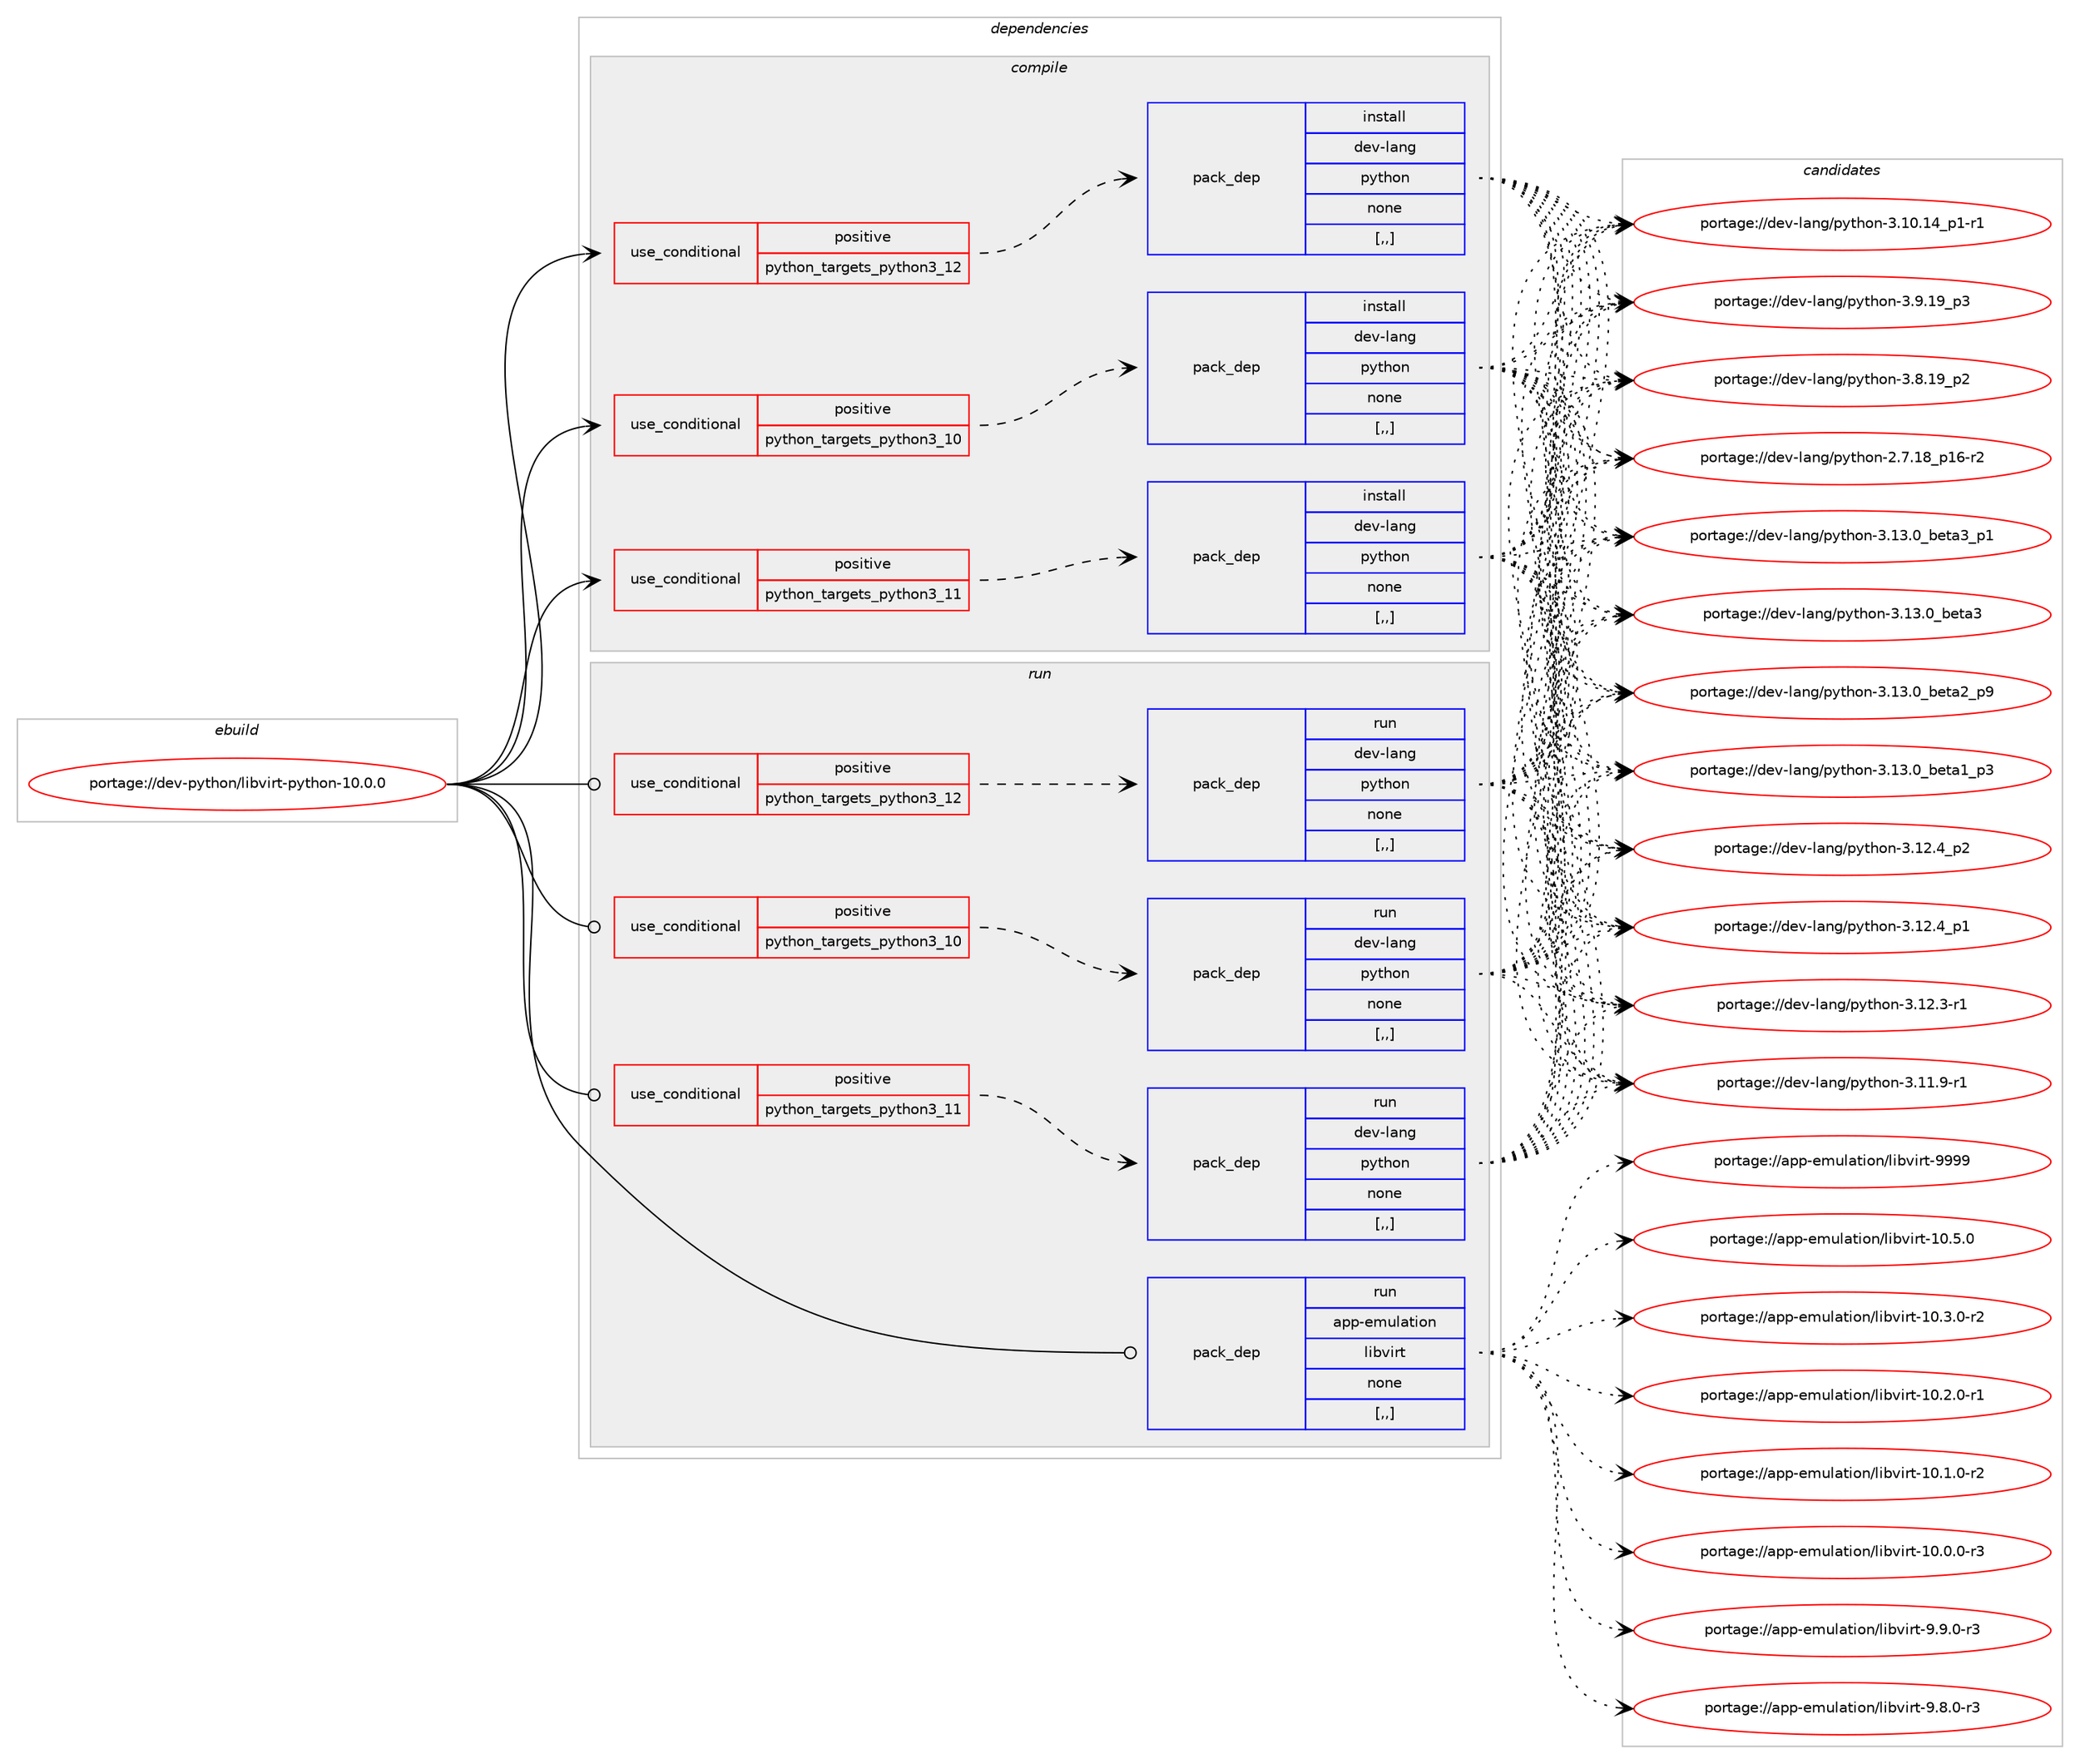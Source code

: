 digraph prolog {

# *************
# Graph options
# *************

newrank=true;
concentrate=true;
compound=true;
graph [rankdir=LR,fontname=Helvetica,fontsize=10,ranksep=1.5];#, ranksep=2.5, nodesep=0.2];
edge  [arrowhead=vee];
node  [fontname=Helvetica,fontsize=10];

# **********
# The ebuild
# **********

subgraph cluster_leftcol {
color=gray;
rank=same;
label=<<i>ebuild</i>>;
id [label="portage://dev-python/libvirt-python-10.0.0", color=red, width=4, href="../dev-python/libvirt-python-10.0.0.svg"];
}

# ****************
# The dependencies
# ****************

subgraph cluster_midcol {
color=gray;
label=<<i>dependencies</i>>;
subgraph cluster_compile {
fillcolor="#eeeeee";
style=filled;
label=<<i>compile</i>>;
subgraph cond34023 {
dependency149132 [label=<<TABLE BORDER="0" CELLBORDER="1" CELLSPACING="0" CELLPADDING="4"><TR><TD ROWSPAN="3" CELLPADDING="10">use_conditional</TD></TR><TR><TD>positive</TD></TR><TR><TD>python_targets_python3_10</TD></TR></TABLE>>, shape=none, color=red];
subgraph pack113874 {
dependency149133 [label=<<TABLE BORDER="0" CELLBORDER="1" CELLSPACING="0" CELLPADDING="4" WIDTH="220"><TR><TD ROWSPAN="6" CELLPADDING="30">pack_dep</TD></TR><TR><TD WIDTH="110">install</TD></TR><TR><TD>dev-lang</TD></TR><TR><TD>python</TD></TR><TR><TD>none</TD></TR><TR><TD>[,,]</TD></TR></TABLE>>, shape=none, color=blue];
}
dependency149132:e -> dependency149133:w [weight=20,style="dashed",arrowhead="vee"];
}
id:e -> dependency149132:w [weight=20,style="solid",arrowhead="vee"];
subgraph cond34024 {
dependency149134 [label=<<TABLE BORDER="0" CELLBORDER="1" CELLSPACING="0" CELLPADDING="4"><TR><TD ROWSPAN="3" CELLPADDING="10">use_conditional</TD></TR><TR><TD>positive</TD></TR><TR><TD>python_targets_python3_11</TD></TR></TABLE>>, shape=none, color=red];
subgraph pack113875 {
dependency149135 [label=<<TABLE BORDER="0" CELLBORDER="1" CELLSPACING="0" CELLPADDING="4" WIDTH="220"><TR><TD ROWSPAN="6" CELLPADDING="30">pack_dep</TD></TR><TR><TD WIDTH="110">install</TD></TR><TR><TD>dev-lang</TD></TR><TR><TD>python</TD></TR><TR><TD>none</TD></TR><TR><TD>[,,]</TD></TR></TABLE>>, shape=none, color=blue];
}
dependency149134:e -> dependency149135:w [weight=20,style="dashed",arrowhead="vee"];
}
id:e -> dependency149134:w [weight=20,style="solid",arrowhead="vee"];
subgraph cond34025 {
dependency149136 [label=<<TABLE BORDER="0" CELLBORDER="1" CELLSPACING="0" CELLPADDING="4"><TR><TD ROWSPAN="3" CELLPADDING="10">use_conditional</TD></TR><TR><TD>positive</TD></TR><TR><TD>python_targets_python3_12</TD></TR></TABLE>>, shape=none, color=red];
subgraph pack113876 {
dependency149137 [label=<<TABLE BORDER="0" CELLBORDER="1" CELLSPACING="0" CELLPADDING="4" WIDTH="220"><TR><TD ROWSPAN="6" CELLPADDING="30">pack_dep</TD></TR><TR><TD WIDTH="110">install</TD></TR><TR><TD>dev-lang</TD></TR><TR><TD>python</TD></TR><TR><TD>none</TD></TR><TR><TD>[,,]</TD></TR></TABLE>>, shape=none, color=blue];
}
dependency149136:e -> dependency149137:w [weight=20,style="dashed",arrowhead="vee"];
}
id:e -> dependency149136:w [weight=20,style="solid",arrowhead="vee"];
}
subgraph cluster_compileandrun {
fillcolor="#eeeeee";
style=filled;
label=<<i>compile and run</i>>;
}
subgraph cluster_run {
fillcolor="#eeeeee";
style=filled;
label=<<i>run</i>>;
subgraph cond34026 {
dependency149138 [label=<<TABLE BORDER="0" CELLBORDER="1" CELLSPACING="0" CELLPADDING="4"><TR><TD ROWSPAN="3" CELLPADDING="10">use_conditional</TD></TR><TR><TD>positive</TD></TR><TR><TD>python_targets_python3_10</TD></TR></TABLE>>, shape=none, color=red];
subgraph pack113877 {
dependency149139 [label=<<TABLE BORDER="0" CELLBORDER="1" CELLSPACING="0" CELLPADDING="4" WIDTH="220"><TR><TD ROWSPAN="6" CELLPADDING="30">pack_dep</TD></TR><TR><TD WIDTH="110">run</TD></TR><TR><TD>dev-lang</TD></TR><TR><TD>python</TD></TR><TR><TD>none</TD></TR><TR><TD>[,,]</TD></TR></TABLE>>, shape=none, color=blue];
}
dependency149138:e -> dependency149139:w [weight=20,style="dashed",arrowhead="vee"];
}
id:e -> dependency149138:w [weight=20,style="solid",arrowhead="odot"];
subgraph cond34027 {
dependency149140 [label=<<TABLE BORDER="0" CELLBORDER="1" CELLSPACING="0" CELLPADDING="4"><TR><TD ROWSPAN="3" CELLPADDING="10">use_conditional</TD></TR><TR><TD>positive</TD></TR><TR><TD>python_targets_python3_11</TD></TR></TABLE>>, shape=none, color=red];
subgraph pack113878 {
dependency149141 [label=<<TABLE BORDER="0" CELLBORDER="1" CELLSPACING="0" CELLPADDING="4" WIDTH="220"><TR><TD ROWSPAN="6" CELLPADDING="30">pack_dep</TD></TR><TR><TD WIDTH="110">run</TD></TR><TR><TD>dev-lang</TD></TR><TR><TD>python</TD></TR><TR><TD>none</TD></TR><TR><TD>[,,]</TD></TR></TABLE>>, shape=none, color=blue];
}
dependency149140:e -> dependency149141:w [weight=20,style="dashed",arrowhead="vee"];
}
id:e -> dependency149140:w [weight=20,style="solid",arrowhead="odot"];
subgraph cond34028 {
dependency149142 [label=<<TABLE BORDER="0" CELLBORDER="1" CELLSPACING="0" CELLPADDING="4"><TR><TD ROWSPAN="3" CELLPADDING="10">use_conditional</TD></TR><TR><TD>positive</TD></TR><TR><TD>python_targets_python3_12</TD></TR></TABLE>>, shape=none, color=red];
subgraph pack113879 {
dependency149143 [label=<<TABLE BORDER="0" CELLBORDER="1" CELLSPACING="0" CELLPADDING="4" WIDTH="220"><TR><TD ROWSPAN="6" CELLPADDING="30">pack_dep</TD></TR><TR><TD WIDTH="110">run</TD></TR><TR><TD>dev-lang</TD></TR><TR><TD>python</TD></TR><TR><TD>none</TD></TR><TR><TD>[,,]</TD></TR></TABLE>>, shape=none, color=blue];
}
dependency149142:e -> dependency149143:w [weight=20,style="dashed",arrowhead="vee"];
}
id:e -> dependency149142:w [weight=20,style="solid",arrowhead="odot"];
subgraph pack113880 {
dependency149144 [label=<<TABLE BORDER="0" CELLBORDER="1" CELLSPACING="0" CELLPADDING="4" WIDTH="220"><TR><TD ROWSPAN="6" CELLPADDING="30">pack_dep</TD></TR><TR><TD WIDTH="110">run</TD></TR><TR><TD>app-emulation</TD></TR><TR><TD>libvirt</TD></TR><TR><TD>none</TD></TR><TR><TD>[,,]</TD></TR></TABLE>>, shape=none, color=blue];
}
id:e -> dependency149144:w [weight=20,style="solid",arrowhead="odot"];
}
}

# **************
# The candidates
# **************

subgraph cluster_choices {
rank=same;
color=gray;
label=<<i>candidates</i>>;

subgraph choice113874 {
color=black;
nodesep=1;
choice10010111845108971101034711212111610411111045514649514648959810111697519511249 [label="portage://dev-lang/python-3.13.0_beta3_p1", color=red, width=4,href="../dev-lang/python-3.13.0_beta3_p1.svg"];
choice1001011184510897110103471121211161041111104551464951464895981011169751 [label="portage://dev-lang/python-3.13.0_beta3", color=red, width=4,href="../dev-lang/python-3.13.0_beta3.svg"];
choice10010111845108971101034711212111610411111045514649514648959810111697509511257 [label="portage://dev-lang/python-3.13.0_beta2_p9", color=red, width=4,href="../dev-lang/python-3.13.0_beta2_p9.svg"];
choice10010111845108971101034711212111610411111045514649514648959810111697499511251 [label="portage://dev-lang/python-3.13.0_beta1_p3", color=red, width=4,href="../dev-lang/python-3.13.0_beta1_p3.svg"];
choice100101118451089711010347112121116104111110455146495046529511250 [label="portage://dev-lang/python-3.12.4_p2", color=red, width=4,href="../dev-lang/python-3.12.4_p2.svg"];
choice100101118451089711010347112121116104111110455146495046529511249 [label="portage://dev-lang/python-3.12.4_p1", color=red, width=4,href="../dev-lang/python-3.12.4_p1.svg"];
choice100101118451089711010347112121116104111110455146495046514511449 [label="portage://dev-lang/python-3.12.3-r1", color=red, width=4,href="../dev-lang/python-3.12.3-r1.svg"];
choice100101118451089711010347112121116104111110455146494946574511449 [label="portage://dev-lang/python-3.11.9-r1", color=red, width=4,href="../dev-lang/python-3.11.9-r1.svg"];
choice100101118451089711010347112121116104111110455146494846495295112494511449 [label="portage://dev-lang/python-3.10.14_p1-r1", color=red, width=4,href="../dev-lang/python-3.10.14_p1-r1.svg"];
choice100101118451089711010347112121116104111110455146574649579511251 [label="portage://dev-lang/python-3.9.19_p3", color=red, width=4,href="../dev-lang/python-3.9.19_p3.svg"];
choice100101118451089711010347112121116104111110455146564649579511250 [label="portage://dev-lang/python-3.8.19_p2", color=red, width=4,href="../dev-lang/python-3.8.19_p2.svg"];
choice100101118451089711010347112121116104111110455046554649569511249544511450 [label="portage://dev-lang/python-2.7.18_p16-r2", color=red, width=4,href="../dev-lang/python-2.7.18_p16-r2.svg"];
dependency149133:e -> choice10010111845108971101034711212111610411111045514649514648959810111697519511249:w [style=dotted,weight="100"];
dependency149133:e -> choice1001011184510897110103471121211161041111104551464951464895981011169751:w [style=dotted,weight="100"];
dependency149133:e -> choice10010111845108971101034711212111610411111045514649514648959810111697509511257:w [style=dotted,weight="100"];
dependency149133:e -> choice10010111845108971101034711212111610411111045514649514648959810111697499511251:w [style=dotted,weight="100"];
dependency149133:e -> choice100101118451089711010347112121116104111110455146495046529511250:w [style=dotted,weight="100"];
dependency149133:e -> choice100101118451089711010347112121116104111110455146495046529511249:w [style=dotted,weight="100"];
dependency149133:e -> choice100101118451089711010347112121116104111110455146495046514511449:w [style=dotted,weight="100"];
dependency149133:e -> choice100101118451089711010347112121116104111110455146494946574511449:w [style=dotted,weight="100"];
dependency149133:e -> choice100101118451089711010347112121116104111110455146494846495295112494511449:w [style=dotted,weight="100"];
dependency149133:e -> choice100101118451089711010347112121116104111110455146574649579511251:w [style=dotted,weight="100"];
dependency149133:e -> choice100101118451089711010347112121116104111110455146564649579511250:w [style=dotted,weight="100"];
dependency149133:e -> choice100101118451089711010347112121116104111110455046554649569511249544511450:w [style=dotted,weight="100"];
}
subgraph choice113875 {
color=black;
nodesep=1;
choice10010111845108971101034711212111610411111045514649514648959810111697519511249 [label="portage://dev-lang/python-3.13.0_beta3_p1", color=red, width=4,href="../dev-lang/python-3.13.0_beta3_p1.svg"];
choice1001011184510897110103471121211161041111104551464951464895981011169751 [label="portage://dev-lang/python-3.13.0_beta3", color=red, width=4,href="../dev-lang/python-3.13.0_beta3.svg"];
choice10010111845108971101034711212111610411111045514649514648959810111697509511257 [label="portage://dev-lang/python-3.13.0_beta2_p9", color=red, width=4,href="../dev-lang/python-3.13.0_beta2_p9.svg"];
choice10010111845108971101034711212111610411111045514649514648959810111697499511251 [label="portage://dev-lang/python-3.13.0_beta1_p3", color=red, width=4,href="../dev-lang/python-3.13.0_beta1_p3.svg"];
choice100101118451089711010347112121116104111110455146495046529511250 [label="portage://dev-lang/python-3.12.4_p2", color=red, width=4,href="../dev-lang/python-3.12.4_p2.svg"];
choice100101118451089711010347112121116104111110455146495046529511249 [label="portage://dev-lang/python-3.12.4_p1", color=red, width=4,href="../dev-lang/python-3.12.4_p1.svg"];
choice100101118451089711010347112121116104111110455146495046514511449 [label="portage://dev-lang/python-3.12.3-r1", color=red, width=4,href="../dev-lang/python-3.12.3-r1.svg"];
choice100101118451089711010347112121116104111110455146494946574511449 [label="portage://dev-lang/python-3.11.9-r1", color=red, width=4,href="../dev-lang/python-3.11.9-r1.svg"];
choice100101118451089711010347112121116104111110455146494846495295112494511449 [label="portage://dev-lang/python-3.10.14_p1-r1", color=red, width=4,href="../dev-lang/python-3.10.14_p1-r1.svg"];
choice100101118451089711010347112121116104111110455146574649579511251 [label="portage://dev-lang/python-3.9.19_p3", color=red, width=4,href="../dev-lang/python-3.9.19_p3.svg"];
choice100101118451089711010347112121116104111110455146564649579511250 [label="portage://dev-lang/python-3.8.19_p2", color=red, width=4,href="../dev-lang/python-3.8.19_p2.svg"];
choice100101118451089711010347112121116104111110455046554649569511249544511450 [label="portage://dev-lang/python-2.7.18_p16-r2", color=red, width=4,href="../dev-lang/python-2.7.18_p16-r2.svg"];
dependency149135:e -> choice10010111845108971101034711212111610411111045514649514648959810111697519511249:w [style=dotted,weight="100"];
dependency149135:e -> choice1001011184510897110103471121211161041111104551464951464895981011169751:w [style=dotted,weight="100"];
dependency149135:e -> choice10010111845108971101034711212111610411111045514649514648959810111697509511257:w [style=dotted,weight="100"];
dependency149135:e -> choice10010111845108971101034711212111610411111045514649514648959810111697499511251:w [style=dotted,weight="100"];
dependency149135:e -> choice100101118451089711010347112121116104111110455146495046529511250:w [style=dotted,weight="100"];
dependency149135:e -> choice100101118451089711010347112121116104111110455146495046529511249:w [style=dotted,weight="100"];
dependency149135:e -> choice100101118451089711010347112121116104111110455146495046514511449:w [style=dotted,weight="100"];
dependency149135:e -> choice100101118451089711010347112121116104111110455146494946574511449:w [style=dotted,weight="100"];
dependency149135:e -> choice100101118451089711010347112121116104111110455146494846495295112494511449:w [style=dotted,weight="100"];
dependency149135:e -> choice100101118451089711010347112121116104111110455146574649579511251:w [style=dotted,weight="100"];
dependency149135:e -> choice100101118451089711010347112121116104111110455146564649579511250:w [style=dotted,weight="100"];
dependency149135:e -> choice100101118451089711010347112121116104111110455046554649569511249544511450:w [style=dotted,weight="100"];
}
subgraph choice113876 {
color=black;
nodesep=1;
choice10010111845108971101034711212111610411111045514649514648959810111697519511249 [label="portage://dev-lang/python-3.13.0_beta3_p1", color=red, width=4,href="../dev-lang/python-3.13.0_beta3_p1.svg"];
choice1001011184510897110103471121211161041111104551464951464895981011169751 [label="portage://dev-lang/python-3.13.0_beta3", color=red, width=4,href="../dev-lang/python-3.13.0_beta3.svg"];
choice10010111845108971101034711212111610411111045514649514648959810111697509511257 [label="portage://dev-lang/python-3.13.0_beta2_p9", color=red, width=4,href="../dev-lang/python-3.13.0_beta2_p9.svg"];
choice10010111845108971101034711212111610411111045514649514648959810111697499511251 [label="portage://dev-lang/python-3.13.0_beta1_p3", color=red, width=4,href="../dev-lang/python-3.13.0_beta1_p3.svg"];
choice100101118451089711010347112121116104111110455146495046529511250 [label="portage://dev-lang/python-3.12.4_p2", color=red, width=4,href="../dev-lang/python-3.12.4_p2.svg"];
choice100101118451089711010347112121116104111110455146495046529511249 [label="portage://dev-lang/python-3.12.4_p1", color=red, width=4,href="../dev-lang/python-3.12.4_p1.svg"];
choice100101118451089711010347112121116104111110455146495046514511449 [label="portage://dev-lang/python-3.12.3-r1", color=red, width=4,href="../dev-lang/python-3.12.3-r1.svg"];
choice100101118451089711010347112121116104111110455146494946574511449 [label="portage://dev-lang/python-3.11.9-r1", color=red, width=4,href="../dev-lang/python-3.11.9-r1.svg"];
choice100101118451089711010347112121116104111110455146494846495295112494511449 [label="portage://dev-lang/python-3.10.14_p1-r1", color=red, width=4,href="../dev-lang/python-3.10.14_p1-r1.svg"];
choice100101118451089711010347112121116104111110455146574649579511251 [label="portage://dev-lang/python-3.9.19_p3", color=red, width=4,href="../dev-lang/python-3.9.19_p3.svg"];
choice100101118451089711010347112121116104111110455146564649579511250 [label="portage://dev-lang/python-3.8.19_p2", color=red, width=4,href="../dev-lang/python-3.8.19_p2.svg"];
choice100101118451089711010347112121116104111110455046554649569511249544511450 [label="portage://dev-lang/python-2.7.18_p16-r2", color=red, width=4,href="../dev-lang/python-2.7.18_p16-r2.svg"];
dependency149137:e -> choice10010111845108971101034711212111610411111045514649514648959810111697519511249:w [style=dotted,weight="100"];
dependency149137:e -> choice1001011184510897110103471121211161041111104551464951464895981011169751:w [style=dotted,weight="100"];
dependency149137:e -> choice10010111845108971101034711212111610411111045514649514648959810111697509511257:w [style=dotted,weight="100"];
dependency149137:e -> choice10010111845108971101034711212111610411111045514649514648959810111697499511251:w [style=dotted,weight="100"];
dependency149137:e -> choice100101118451089711010347112121116104111110455146495046529511250:w [style=dotted,weight="100"];
dependency149137:e -> choice100101118451089711010347112121116104111110455146495046529511249:w [style=dotted,weight="100"];
dependency149137:e -> choice100101118451089711010347112121116104111110455146495046514511449:w [style=dotted,weight="100"];
dependency149137:e -> choice100101118451089711010347112121116104111110455146494946574511449:w [style=dotted,weight="100"];
dependency149137:e -> choice100101118451089711010347112121116104111110455146494846495295112494511449:w [style=dotted,weight="100"];
dependency149137:e -> choice100101118451089711010347112121116104111110455146574649579511251:w [style=dotted,weight="100"];
dependency149137:e -> choice100101118451089711010347112121116104111110455146564649579511250:w [style=dotted,weight="100"];
dependency149137:e -> choice100101118451089711010347112121116104111110455046554649569511249544511450:w [style=dotted,weight="100"];
}
subgraph choice113877 {
color=black;
nodesep=1;
choice10010111845108971101034711212111610411111045514649514648959810111697519511249 [label="portage://dev-lang/python-3.13.0_beta3_p1", color=red, width=4,href="../dev-lang/python-3.13.0_beta3_p1.svg"];
choice1001011184510897110103471121211161041111104551464951464895981011169751 [label="portage://dev-lang/python-3.13.0_beta3", color=red, width=4,href="../dev-lang/python-3.13.0_beta3.svg"];
choice10010111845108971101034711212111610411111045514649514648959810111697509511257 [label="portage://dev-lang/python-3.13.0_beta2_p9", color=red, width=4,href="../dev-lang/python-3.13.0_beta2_p9.svg"];
choice10010111845108971101034711212111610411111045514649514648959810111697499511251 [label="portage://dev-lang/python-3.13.0_beta1_p3", color=red, width=4,href="../dev-lang/python-3.13.0_beta1_p3.svg"];
choice100101118451089711010347112121116104111110455146495046529511250 [label="portage://dev-lang/python-3.12.4_p2", color=red, width=4,href="../dev-lang/python-3.12.4_p2.svg"];
choice100101118451089711010347112121116104111110455146495046529511249 [label="portage://dev-lang/python-3.12.4_p1", color=red, width=4,href="../dev-lang/python-3.12.4_p1.svg"];
choice100101118451089711010347112121116104111110455146495046514511449 [label="portage://dev-lang/python-3.12.3-r1", color=red, width=4,href="../dev-lang/python-3.12.3-r1.svg"];
choice100101118451089711010347112121116104111110455146494946574511449 [label="portage://dev-lang/python-3.11.9-r1", color=red, width=4,href="../dev-lang/python-3.11.9-r1.svg"];
choice100101118451089711010347112121116104111110455146494846495295112494511449 [label="portage://dev-lang/python-3.10.14_p1-r1", color=red, width=4,href="../dev-lang/python-3.10.14_p1-r1.svg"];
choice100101118451089711010347112121116104111110455146574649579511251 [label="portage://dev-lang/python-3.9.19_p3", color=red, width=4,href="../dev-lang/python-3.9.19_p3.svg"];
choice100101118451089711010347112121116104111110455146564649579511250 [label="portage://dev-lang/python-3.8.19_p2", color=red, width=4,href="../dev-lang/python-3.8.19_p2.svg"];
choice100101118451089711010347112121116104111110455046554649569511249544511450 [label="portage://dev-lang/python-2.7.18_p16-r2", color=red, width=4,href="../dev-lang/python-2.7.18_p16-r2.svg"];
dependency149139:e -> choice10010111845108971101034711212111610411111045514649514648959810111697519511249:w [style=dotted,weight="100"];
dependency149139:e -> choice1001011184510897110103471121211161041111104551464951464895981011169751:w [style=dotted,weight="100"];
dependency149139:e -> choice10010111845108971101034711212111610411111045514649514648959810111697509511257:w [style=dotted,weight="100"];
dependency149139:e -> choice10010111845108971101034711212111610411111045514649514648959810111697499511251:w [style=dotted,weight="100"];
dependency149139:e -> choice100101118451089711010347112121116104111110455146495046529511250:w [style=dotted,weight="100"];
dependency149139:e -> choice100101118451089711010347112121116104111110455146495046529511249:w [style=dotted,weight="100"];
dependency149139:e -> choice100101118451089711010347112121116104111110455146495046514511449:w [style=dotted,weight="100"];
dependency149139:e -> choice100101118451089711010347112121116104111110455146494946574511449:w [style=dotted,weight="100"];
dependency149139:e -> choice100101118451089711010347112121116104111110455146494846495295112494511449:w [style=dotted,weight="100"];
dependency149139:e -> choice100101118451089711010347112121116104111110455146574649579511251:w [style=dotted,weight="100"];
dependency149139:e -> choice100101118451089711010347112121116104111110455146564649579511250:w [style=dotted,weight="100"];
dependency149139:e -> choice100101118451089711010347112121116104111110455046554649569511249544511450:w [style=dotted,weight="100"];
}
subgraph choice113878 {
color=black;
nodesep=1;
choice10010111845108971101034711212111610411111045514649514648959810111697519511249 [label="portage://dev-lang/python-3.13.0_beta3_p1", color=red, width=4,href="../dev-lang/python-3.13.0_beta3_p1.svg"];
choice1001011184510897110103471121211161041111104551464951464895981011169751 [label="portage://dev-lang/python-3.13.0_beta3", color=red, width=4,href="../dev-lang/python-3.13.0_beta3.svg"];
choice10010111845108971101034711212111610411111045514649514648959810111697509511257 [label="portage://dev-lang/python-3.13.0_beta2_p9", color=red, width=4,href="../dev-lang/python-3.13.0_beta2_p9.svg"];
choice10010111845108971101034711212111610411111045514649514648959810111697499511251 [label="portage://dev-lang/python-3.13.0_beta1_p3", color=red, width=4,href="../dev-lang/python-3.13.0_beta1_p3.svg"];
choice100101118451089711010347112121116104111110455146495046529511250 [label="portage://dev-lang/python-3.12.4_p2", color=red, width=4,href="../dev-lang/python-3.12.4_p2.svg"];
choice100101118451089711010347112121116104111110455146495046529511249 [label="portage://dev-lang/python-3.12.4_p1", color=red, width=4,href="../dev-lang/python-3.12.4_p1.svg"];
choice100101118451089711010347112121116104111110455146495046514511449 [label="portage://dev-lang/python-3.12.3-r1", color=red, width=4,href="../dev-lang/python-3.12.3-r1.svg"];
choice100101118451089711010347112121116104111110455146494946574511449 [label="portage://dev-lang/python-3.11.9-r1", color=red, width=4,href="../dev-lang/python-3.11.9-r1.svg"];
choice100101118451089711010347112121116104111110455146494846495295112494511449 [label="portage://dev-lang/python-3.10.14_p1-r1", color=red, width=4,href="../dev-lang/python-3.10.14_p1-r1.svg"];
choice100101118451089711010347112121116104111110455146574649579511251 [label="portage://dev-lang/python-3.9.19_p3", color=red, width=4,href="../dev-lang/python-3.9.19_p3.svg"];
choice100101118451089711010347112121116104111110455146564649579511250 [label="portage://dev-lang/python-3.8.19_p2", color=red, width=4,href="../dev-lang/python-3.8.19_p2.svg"];
choice100101118451089711010347112121116104111110455046554649569511249544511450 [label="portage://dev-lang/python-2.7.18_p16-r2", color=red, width=4,href="../dev-lang/python-2.7.18_p16-r2.svg"];
dependency149141:e -> choice10010111845108971101034711212111610411111045514649514648959810111697519511249:w [style=dotted,weight="100"];
dependency149141:e -> choice1001011184510897110103471121211161041111104551464951464895981011169751:w [style=dotted,weight="100"];
dependency149141:e -> choice10010111845108971101034711212111610411111045514649514648959810111697509511257:w [style=dotted,weight="100"];
dependency149141:e -> choice10010111845108971101034711212111610411111045514649514648959810111697499511251:w [style=dotted,weight="100"];
dependency149141:e -> choice100101118451089711010347112121116104111110455146495046529511250:w [style=dotted,weight="100"];
dependency149141:e -> choice100101118451089711010347112121116104111110455146495046529511249:w [style=dotted,weight="100"];
dependency149141:e -> choice100101118451089711010347112121116104111110455146495046514511449:w [style=dotted,weight="100"];
dependency149141:e -> choice100101118451089711010347112121116104111110455146494946574511449:w [style=dotted,weight="100"];
dependency149141:e -> choice100101118451089711010347112121116104111110455146494846495295112494511449:w [style=dotted,weight="100"];
dependency149141:e -> choice100101118451089711010347112121116104111110455146574649579511251:w [style=dotted,weight="100"];
dependency149141:e -> choice100101118451089711010347112121116104111110455146564649579511250:w [style=dotted,weight="100"];
dependency149141:e -> choice100101118451089711010347112121116104111110455046554649569511249544511450:w [style=dotted,weight="100"];
}
subgraph choice113879 {
color=black;
nodesep=1;
choice10010111845108971101034711212111610411111045514649514648959810111697519511249 [label="portage://dev-lang/python-3.13.0_beta3_p1", color=red, width=4,href="../dev-lang/python-3.13.0_beta3_p1.svg"];
choice1001011184510897110103471121211161041111104551464951464895981011169751 [label="portage://dev-lang/python-3.13.0_beta3", color=red, width=4,href="../dev-lang/python-3.13.0_beta3.svg"];
choice10010111845108971101034711212111610411111045514649514648959810111697509511257 [label="portage://dev-lang/python-3.13.0_beta2_p9", color=red, width=4,href="../dev-lang/python-3.13.0_beta2_p9.svg"];
choice10010111845108971101034711212111610411111045514649514648959810111697499511251 [label="portage://dev-lang/python-3.13.0_beta1_p3", color=red, width=4,href="../dev-lang/python-3.13.0_beta1_p3.svg"];
choice100101118451089711010347112121116104111110455146495046529511250 [label="portage://dev-lang/python-3.12.4_p2", color=red, width=4,href="../dev-lang/python-3.12.4_p2.svg"];
choice100101118451089711010347112121116104111110455146495046529511249 [label="portage://dev-lang/python-3.12.4_p1", color=red, width=4,href="../dev-lang/python-3.12.4_p1.svg"];
choice100101118451089711010347112121116104111110455146495046514511449 [label="portage://dev-lang/python-3.12.3-r1", color=red, width=4,href="../dev-lang/python-3.12.3-r1.svg"];
choice100101118451089711010347112121116104111110455146494946574511449 [label="portage://dev-lang/python-3.11.9-r1", color=red, width=4,href="../dev-lang/python-3.11.9-r1.svg"];
choice100101118451089711010347112121116104111110455146494846495295112494511449 [label="portage://dev-lang/python-3.10.14_p1-r1", color=red, width=4,href="../dev-lang/python-3.10.14_p1-r1.svg"];
choice100101118451089711010347112121116104111110455146574649579511251 [label="portage://dev-lang/python-3.9.19_p3", color=red, width=4,href="../dev-lang/python-3.9.19_p3.svg"];
choice100101118451089711010347112121116104111110455146564649579511250 [label="portage://dev-lang/python-3.8.19_p2", color=red, width=4,href="../dev-lang/python-3.8.19_p2.svg"];
choice100101118451089711010347112121116104111110455046554649569511249544511450 [label="portage://dev-lang/python-2.7.18_p16-r2", color=red, width=4,href="../dev-lang/python-2.7.18_p16-r2.svg"];
dependency149143:e -> choice10010111845108971101034711212111610411111045514649514648959810111697519511249:w [style=dotted,weight="100"];
dependency149143:e -> choice1001011184510897110103471121211161041111104551464951464895981011169751:w [style=dotted,weight="100"];
dependency149143:e -> choice10010111845108971101034711212111610411111045514649514648959810111697509511257:w [style=dotted,weight="100"];
dependency149143:e -> choice10010111845108971101034711212111610411111045514649514648959810111697499511251:w [style=dotted,weight="100"];
dependency149143:e -> choice100101118451089711010347112121116104111110455146495046529511250:w [style=dotted,weight="100"];
dependency149143:e -> choice100101118451089711010347112121116104111110455146495046529511249:w [style=dotted,weight="100"];
dependency149143:e -> choice100101118451089711010347112121116104111110455146495046514511449:w [style=dotted,weight="100"];
dependency149143:e -> choice100101118451089711010347112121116104111110455146494946574511449:w [style=dotted,weight="100"];
dependency149143:e -> choice100101118451089711010347112121116104111110455146494846495295112494511449:w [style=dotted,weight="100"];
dependency149143:e -> choice100101118451089711010347112121116104111110455146574649579511251:w [style=dotted,weight="100"];
dependency149143:e -> choice100101118451089711010347112121116104111110455146564649579511250:w [style=dotted,weight="100"];
dependency149143:e -> choice100101118451089711010347112121116104111110455046554649569511249544511450:w [style=dotted,weight="100"];
}
subgraph choice113880 {
color=black;
nodesep=1;
choice97112112451011091171089711610511111047108105981181051141164557575757 [label="portage://app-emulation/libvirt-9999", color=red, width=4,href="../app-emulation/libvirt-9999.svg"];
choice971121124510110911710897116105111110471081059811810511411645494846534648 [label="portage://app-emulation/libvirt-10.5.0", color=red, width=4,href="../app-emulation/libvirt-10.5.0.svg"];
choice9711211245101109117108971161051111104710810598118105114116454948465146484511450 [label="portage://app-emulation/libvirt-10.3.0-r2", color=red, width=4,href="../app-emulation/libvirt-10.3.0-r2.svg"];
choice9711211245101109117108971161051111104710810598118105114116454948465046484511449 [label="portage://app-emulation/libvirt-10.2.0-r1", color=red, width=4,href="../app-emulation/libvirt-10.2.0-r1.svg"];
choice9711211245101109117108971161051111104710810598118105114116454948464946484511450 [label="portage://app-emulation/libvirt-10.1.0-r2", color=red, width=4,href="../app-emulation/libvirt-10.1.0-r2.svg"];
choice9711211245101109117108971161051111104710810598118105114116454948464846484511451 [label="portage://app-emulation/libvirt-10.0.0-r3", color=red, width=4,href="../app-emulation/libvirt-10.0.0-r3.svg"];
choice97112112451011091171089711610511111047108105981181051141164557465746484511451 [label="portage://app-emulation/libvirt-9.9.0-r3", color=red, width=4,href="../app-emulation/libvirt-9.9.0-r3.svg"];
choice97112112451011091171089711610511111047108105981181051141164557465646484511451 [label="portage://app-emulation/libvirt-9.8.0-r3", color=red, width=4,href="../app-emulation/libvirt-9.8.0-r3.svg"];
dependency149144:e -> choice97112112451011091171089711610511111047108105981181051141164557575757:w [style=dotted,weight="100"];
dependency149144:e -> choice971121124510110911710897116105111110471081059811810511411645494846534648:w [style=dotted,weight="100"];
dependency149144:e -> choice9711211245101109117108971161051111104710810598118105114116454948465146484511450:w [style=dotted,weight="100"];
dependency149144:e -> choice9711211245101109117108971161051111104710810598118105114116454948465046484511449:w [style=dotted,weight="100"];
dependency149144:e -> choice9711211245101109117108971161051111104710810598118105114116454948464946484511450:w [style=dotted,weight="100"];
dependency149144:e -> choice9711211245101109117108971161051111104710810598118105114116454948464846484511451:w [style=dotted,weight="100"];
dependency149144:e -> choice97112112451011091171089711610511111047108105981181051141164557465746484511451:w [style=dotted,weight="100"];
dependency149144:e -> choice97112112451011091171089711610511111047108105981181051141164557465646484511451:w [style=dotted,weight="100"];
}
}

}
